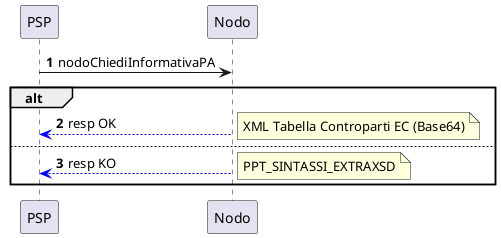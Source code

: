 @startuml
autonumber

PSP -> Nodo: nodoChiediInformativaPA
alt
Nodo -[#blue]-> PSP:resp OK
note right: XML Tabella Controparti EC (Base64)
else
Nodo -[#blue]-> PSP:resp KO
note right:PPT_SINTASSI_EXTRAXSD

end alt

@enduml